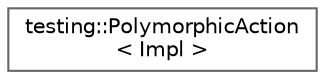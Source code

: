 digraph "Graphical Class Hierarchy"
{
 // LATEX_PDF_SIZE
  bgcolor="transparent";
  edge [fontname=Helvetica,fontsize=10,labelfontname=Helvetica,labelfontsize=10];
  node [fontname=Helvetica,fontsize=10,shape=box,height=0.2,width=0.4];
  rankdir="LR";
  Node0 [id="Node000000",label="testing::PolymorphicAction\l\< Impl \>",height=0.2,width=0.4,color="grey40", fillcolor="white", style="filled",URL="$classtesting_1_1_polymorphic_action.html",tooltip=" "];
}
